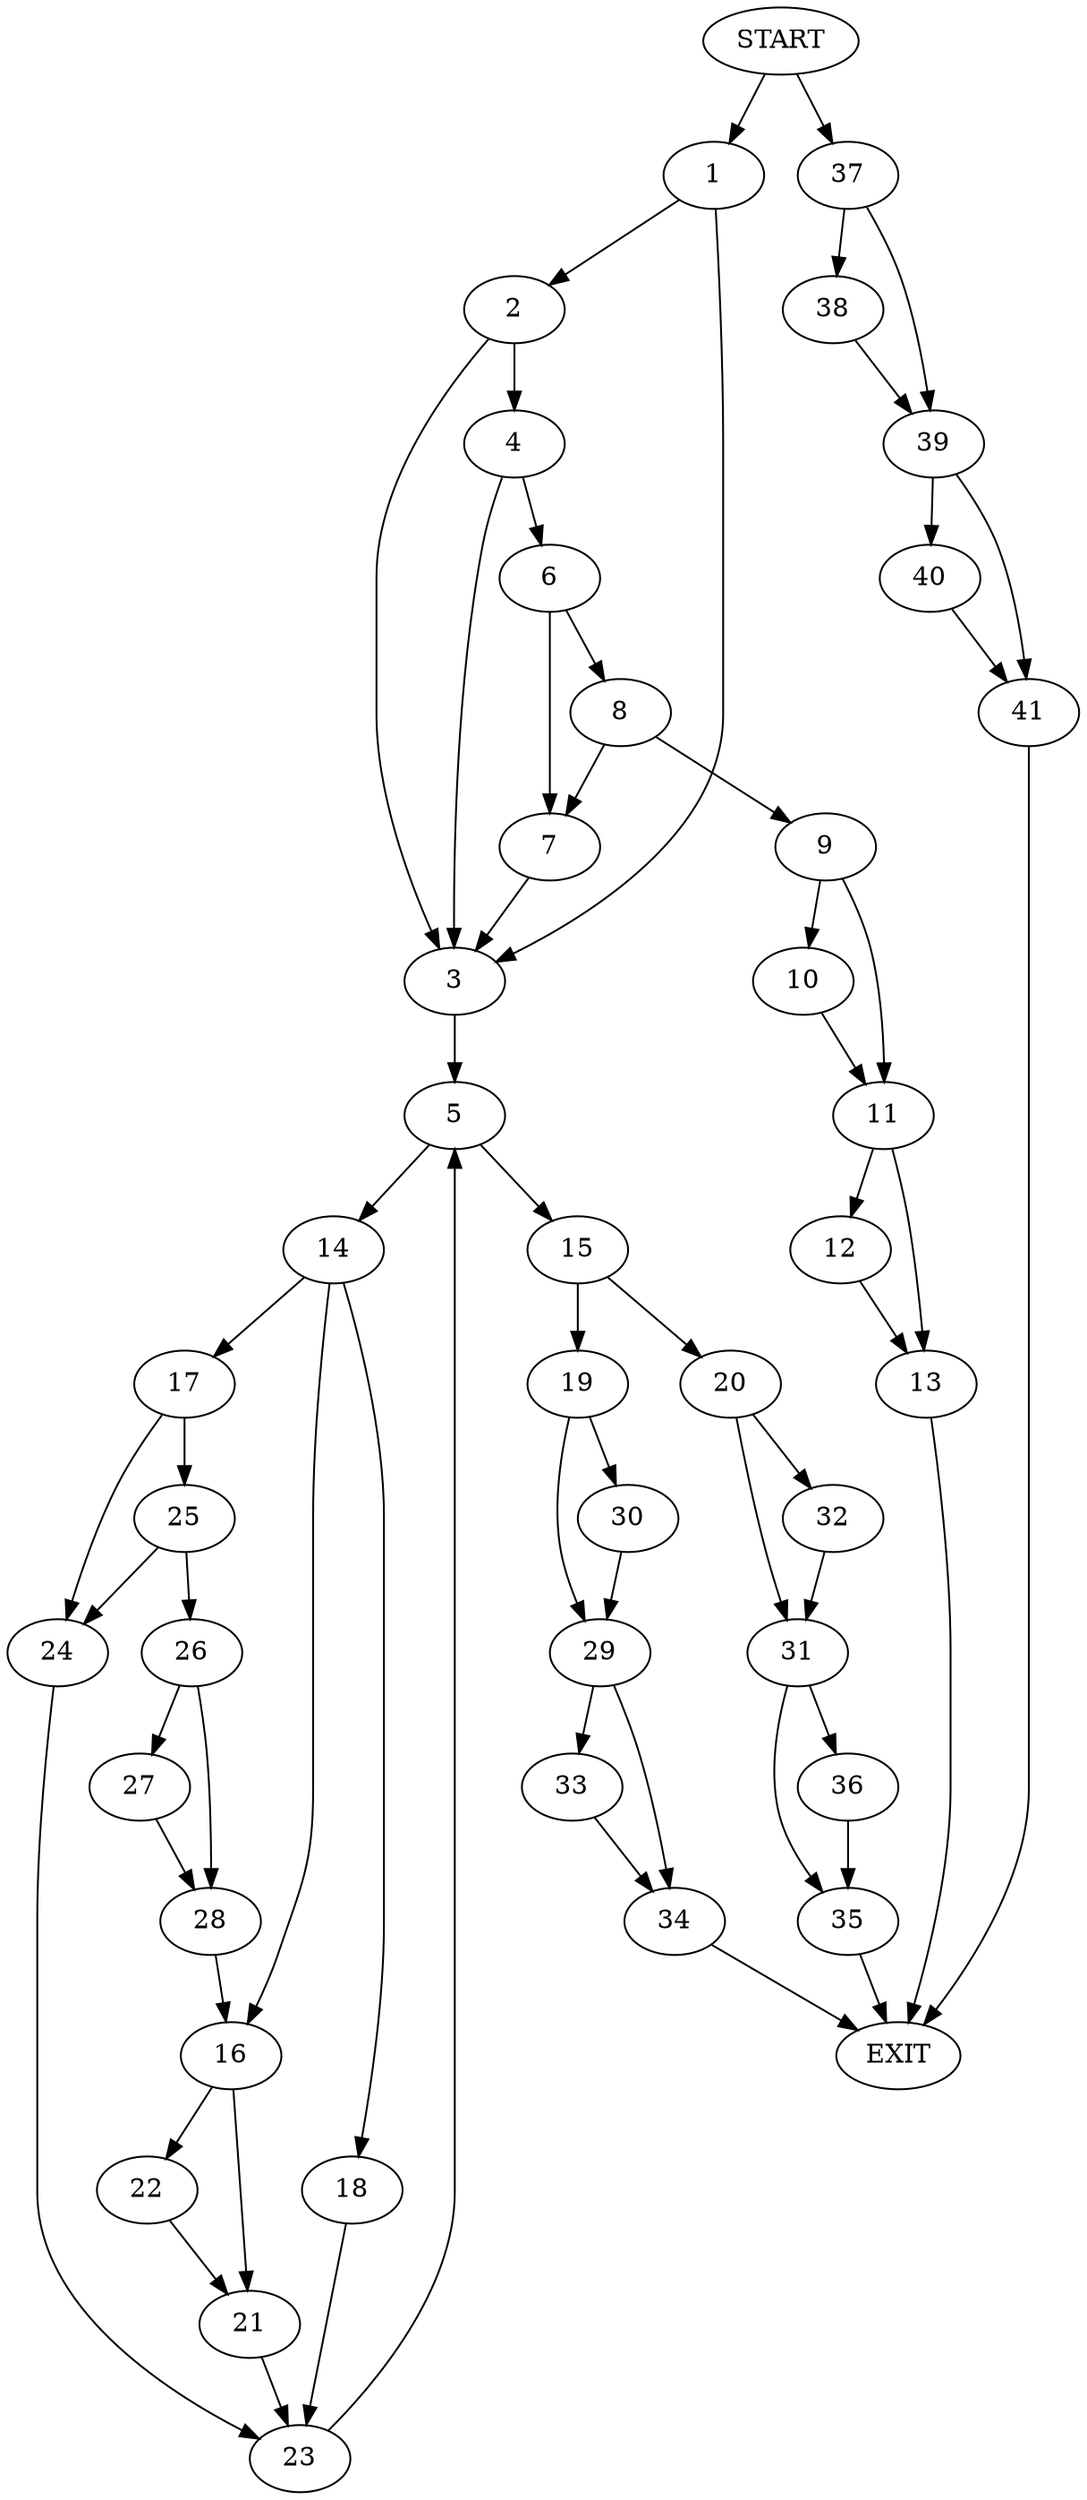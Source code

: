 digraph {
0 [label="START"]
42 [label="EXIT"]
0 -> 1
1 -> 2
1 -> 3
2 -> 3
2 -> 4
3 -> 5
4 -> 3
4 -> 6
6 -> 7
6 -> 8
7 -> 3
8 -> 9
8 -> 7
9 -> 10
9 -> 11
11 -> 12
11 -> 13
10 -> 11
12 -> 13
13 -> 42
5 -> 14
5 -> 15
14 -> 16
14 -> 17
14 -> 18
15 -> 19
15 -> 20
16 -> 21
16 -> 22
18 -> 23
17 -> 24
17 -> 25
23 -> 5
25 -> 24
25 -> 26
24 -> 23
26 -> 27
26 -> 28
27 -> 28
28 -> 16
22 -> 21
21 -> 23
19 -> 29
19 -> 30
20 -> 31
20 -> 32
30 -> 29
29 -> 33
29 -> 34
33 -> 34
34 -> 42
32 -> 31
31 -> 35
31 -> 36
35 -> 42
36 -> 35
0 -> 37
37 -> 38
37 -> 39
38 -> 39
39 -> 40
39 -> 41
41 -> 42
40 -> 41
}
